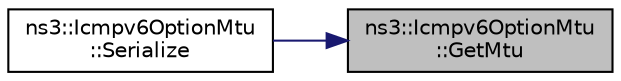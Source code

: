 digraph "ns3::Icmpv6OptionMtu::GetMtu"
{
 // LATEX_PDF_SIZE
  edge [fontname="Helvetica",fontsize="10",labelfontname="Helvetica",labelfontsize="10"];
  node [fontname="Helvetica",fontsize="10",shape=record];
  rankdir="RL";
  Node1 [label="ns3::Icmpv6OptionMtu\l::GetMtu",height=0.2,width=0.4,color="black", fillcolor="grey75", style="filled", fontcolor="black",tooltip="Get the MTU."];
  Node1 -> Node2 [dir="back",color="midnightblue",fontsize="10",style="solid",fontname="Helvetica"];
  Node2 [label="ns3::Icmpv6OptionMtu\l::Serialize",height=0.2,width=0.4,color="black", fillcolor="white", style="filled",URL="$classns3_1_1_icmpv6_option_mtu.html#ac8d95a752546358b88f3c8ba698f81c7",tooltip="Serialize the packet."];
}
